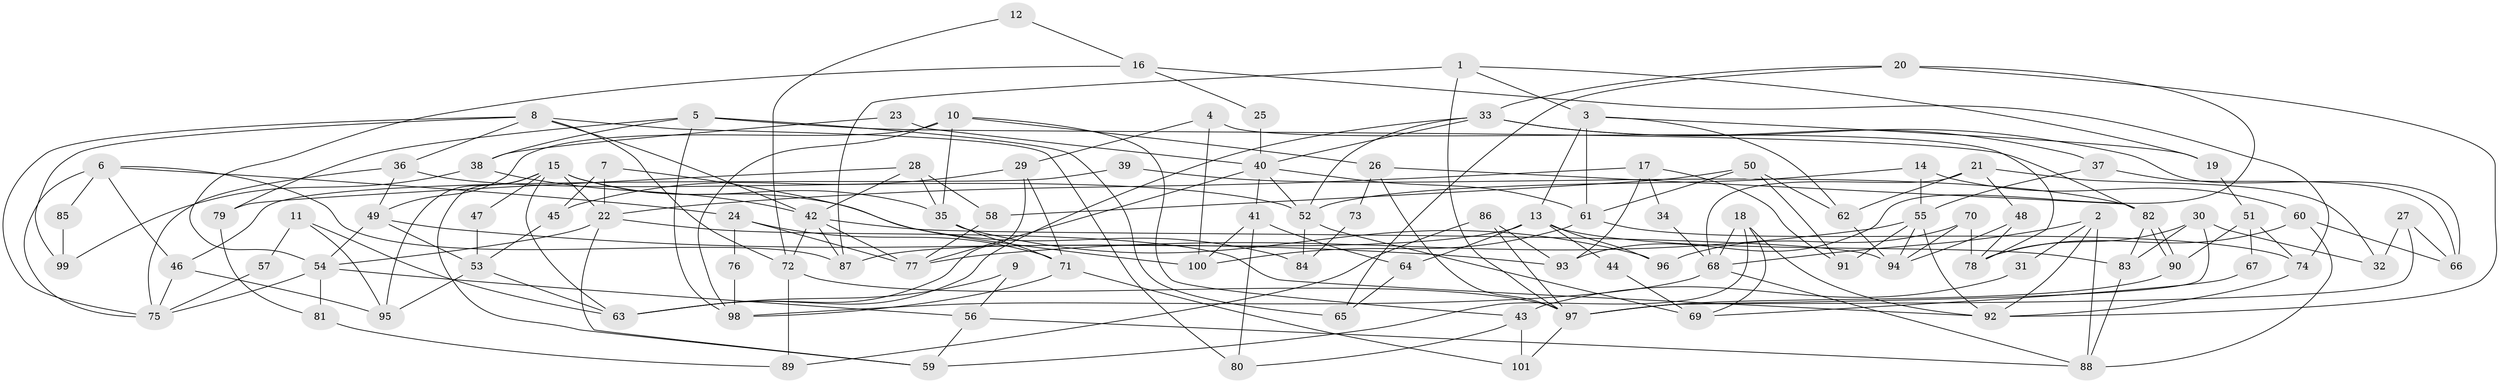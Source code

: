 // coarse degree distribution, {4: 0.19047619047619047, 8: 0.06349206349206349, 5: 0.12698412698412698, 6: 0.1746031746031746, 7: 0.12698412698412698, 2: 0.12698412698412698, 3: 0.12698412698412698, 9: 0.06349206349206349}
// Generated by graph-tools (version 1.1) at 2025/41/03/06/25 10:41:59]
// undirected, 101 vertices, 202 edges
graph export_dot {
graph [start="1"]
  node [color=gray90,style=filled];
  1;
  2;
  3;
  4;
  5;
  6;
  7;
  8;
  9;
  10;
  11;
  12;
  13;
  14;
  15;
  16;
  17;
  18;
  19;
  20;
  21;
  22;
  23;
  24;
  25;
  26;
  27;
  28;
  29;
  30;
  31;
  32;
  33;
  34;
  35;
  36;
  37;
  38;
  39;
  40;
  41;
  42;
  43;
  44;
  45;
  46;
  47;
  48;
  49;
  50;
  51;
  52;
  53;
  54;
  55;
  56;
  57;
  58;
  59;
  60;
  61;
  62;
  63;
  64;
  65;
  66;
  67;
  68;
  69;
  70;
  71;
  72;
  73;
  74;
  75;
  76;
  77;
  78;
  79;
  80;
  81;
  82;
  83;
  84;
  85;
  86;
  87;
  88;
  89;
  90;
  91;
  92;
  93;
  94;
  95;
  96;
  97;
  98;
  99;
  100;
  101;
  1 -- 3;
  1 -- 97;
  1 -- 19;
  1 -- 87;
  2 -- 92;
  2 -- 68;
  2 -- 31;
  2 -- 88;
  3 -- 61;
  3 -- 19;
  3 -- 13;
  3 -- 62;
  4 -- 29;
  4 -- 100;
  4 -- 78;
  5 -- 82;
  5 -- 98;
  5 -- 38;
  5 -- 65;
  5 -- 79;
  6 -- 46;
  6 -- 87;
  6 -- 24;
  6 -- 75;
  6 -- 85;
  7 -- 45;
  7 -- 22;
  7 -- 100;
  8 -- 75;
  8 -- 72;
  8 -- 36;
  8 -- 42;
  8 -- 80;
  8 -- 99;
  9 -- 63;
  9 -- 56;
  10 -- 98;
  10 -- 35;
  10 -- 26;
  10 -- 43;
  10 -- 49;
  11 -- 95;
  11 -- 63;
  11 -- 57;
  12 -- 72;
  12 -- 16;
  13 -- 83;
  13 -- 44;
  13 -- 64;
  13 -- 87;
  13 -- 96;
  14 -- 60;
  14 -- 55;
  14 -- 52;
  15 -- 35;
  15 -- 59;
  15 -- 22;
  15 -- 47;
  15 -- 63;
  15 -- 84;
  15 -- 95;
  16 -- 74;
  16 -- 54;
  16 -- 25;
  17 -- 22;
  17 -- 93;
  17 -- 34;
  17 -- 91;
  18 -- 59;
  18 -- 92;
  18 -- 68;
  18 -- 69;
  19 -- 51;
  20 -- 33;
  20 -- 65;
  20 -- 92;
  20 -- 93;
  21 -- 48;
  21 -- 62;
  21 -- 32;
  21 -- 68;
  22 -- 92;
  22 -- 54;
  22 -- 59;
  23 -- 38;
  23 -- 40;
  24 -- 77;
  24 -- 71;
  24 -- 76;
  25 -- 40;
  26 -- 97;
  26 -- 73;
  26 -- 82;
  27 -- 66;
  27 -- 32;
  27 -- 97;
  28 -- 42;
  28 -- 58;
  28 -- 35;
  28 -- 79;
  29 -- 71;
  29 -- 63;
  29 -- 45;
  30 -- 83;
  30 -- 97;
  30 -- 32;
  30 -- 78;
  31 -- 43;
  33 -- 40;
  33 -- 52;
  33 -- 37;
  33 -- 63;
  33 -- 66;
  34 -- 68;
  35 -- 96;
  35 -- 71;
  36 -- 49;
  36 -- 52;
  36 -- 75;
  37 -- 66;
  37 -- 55;
  38 -- 42;
  38 -- 99;
  39 -- 46;
  39 -- 82;
  40 -- 77;
  40 -- 52;
  40 -- 41;
  40 -- 61;
  41 -- 80;
  41 -- 64;
  41 -- 100;
  42 -- 87;
  42 -- 72;
  42 -- 77;
  42 -- 94;
  43 -- 101;
  43 -- 80;
  44 -- 69;
  45 -- 53;
  46 -- 75;
  46 -- 95;
  47 -- 53;
  48 -- 94;
  48 -- 78;
  49 -- 54;
  49 -- 53;
  49 -- 93;
  50 -- 62;
  50 -- 61;
  50 -- 58;
  50 -- 91;
  51 -- 74;
  51 -- 90;
  51 -- 67;
  52 -- 69;
  52 -- 84;
  53 -- 63;
  53 -- 95;
  54 -- 75;
  54 -- 56;
  54 -- 81;
  55 -- 91;
  55 -- 77;
  55 -- 92;
  55 -- 94;
  56 -- 88;
  56 -- 59;
  57 -- 75;
  58 -- 77;
  60 -- 78;
  60 -- 88;
  60 -- 66;
  61 -- 100;
  61 -- 74;
  62 -- 94;
  64 -- 65;
  67 -- 69;
  68 -- 88;
  68 -- 98;
  70 -- 78;
  70 -- 94;
  70 -- 96;
  71 -- 98;
  71 -- 101;
  72 -- 89;
  72 -- 97;
  73 -- 84;
  74 -- 92;
  76 -- 98;
  79 -- 81;
  81 -- 89;
  82 -- 90;
  82 -- 90;
  82 -- 83;
  83 -- 88;
  85 -- 99;
  86 -- 93;
  86 -- 97;
  86 -- 89;
  90 -- 97;
  97 -- 101;
}
